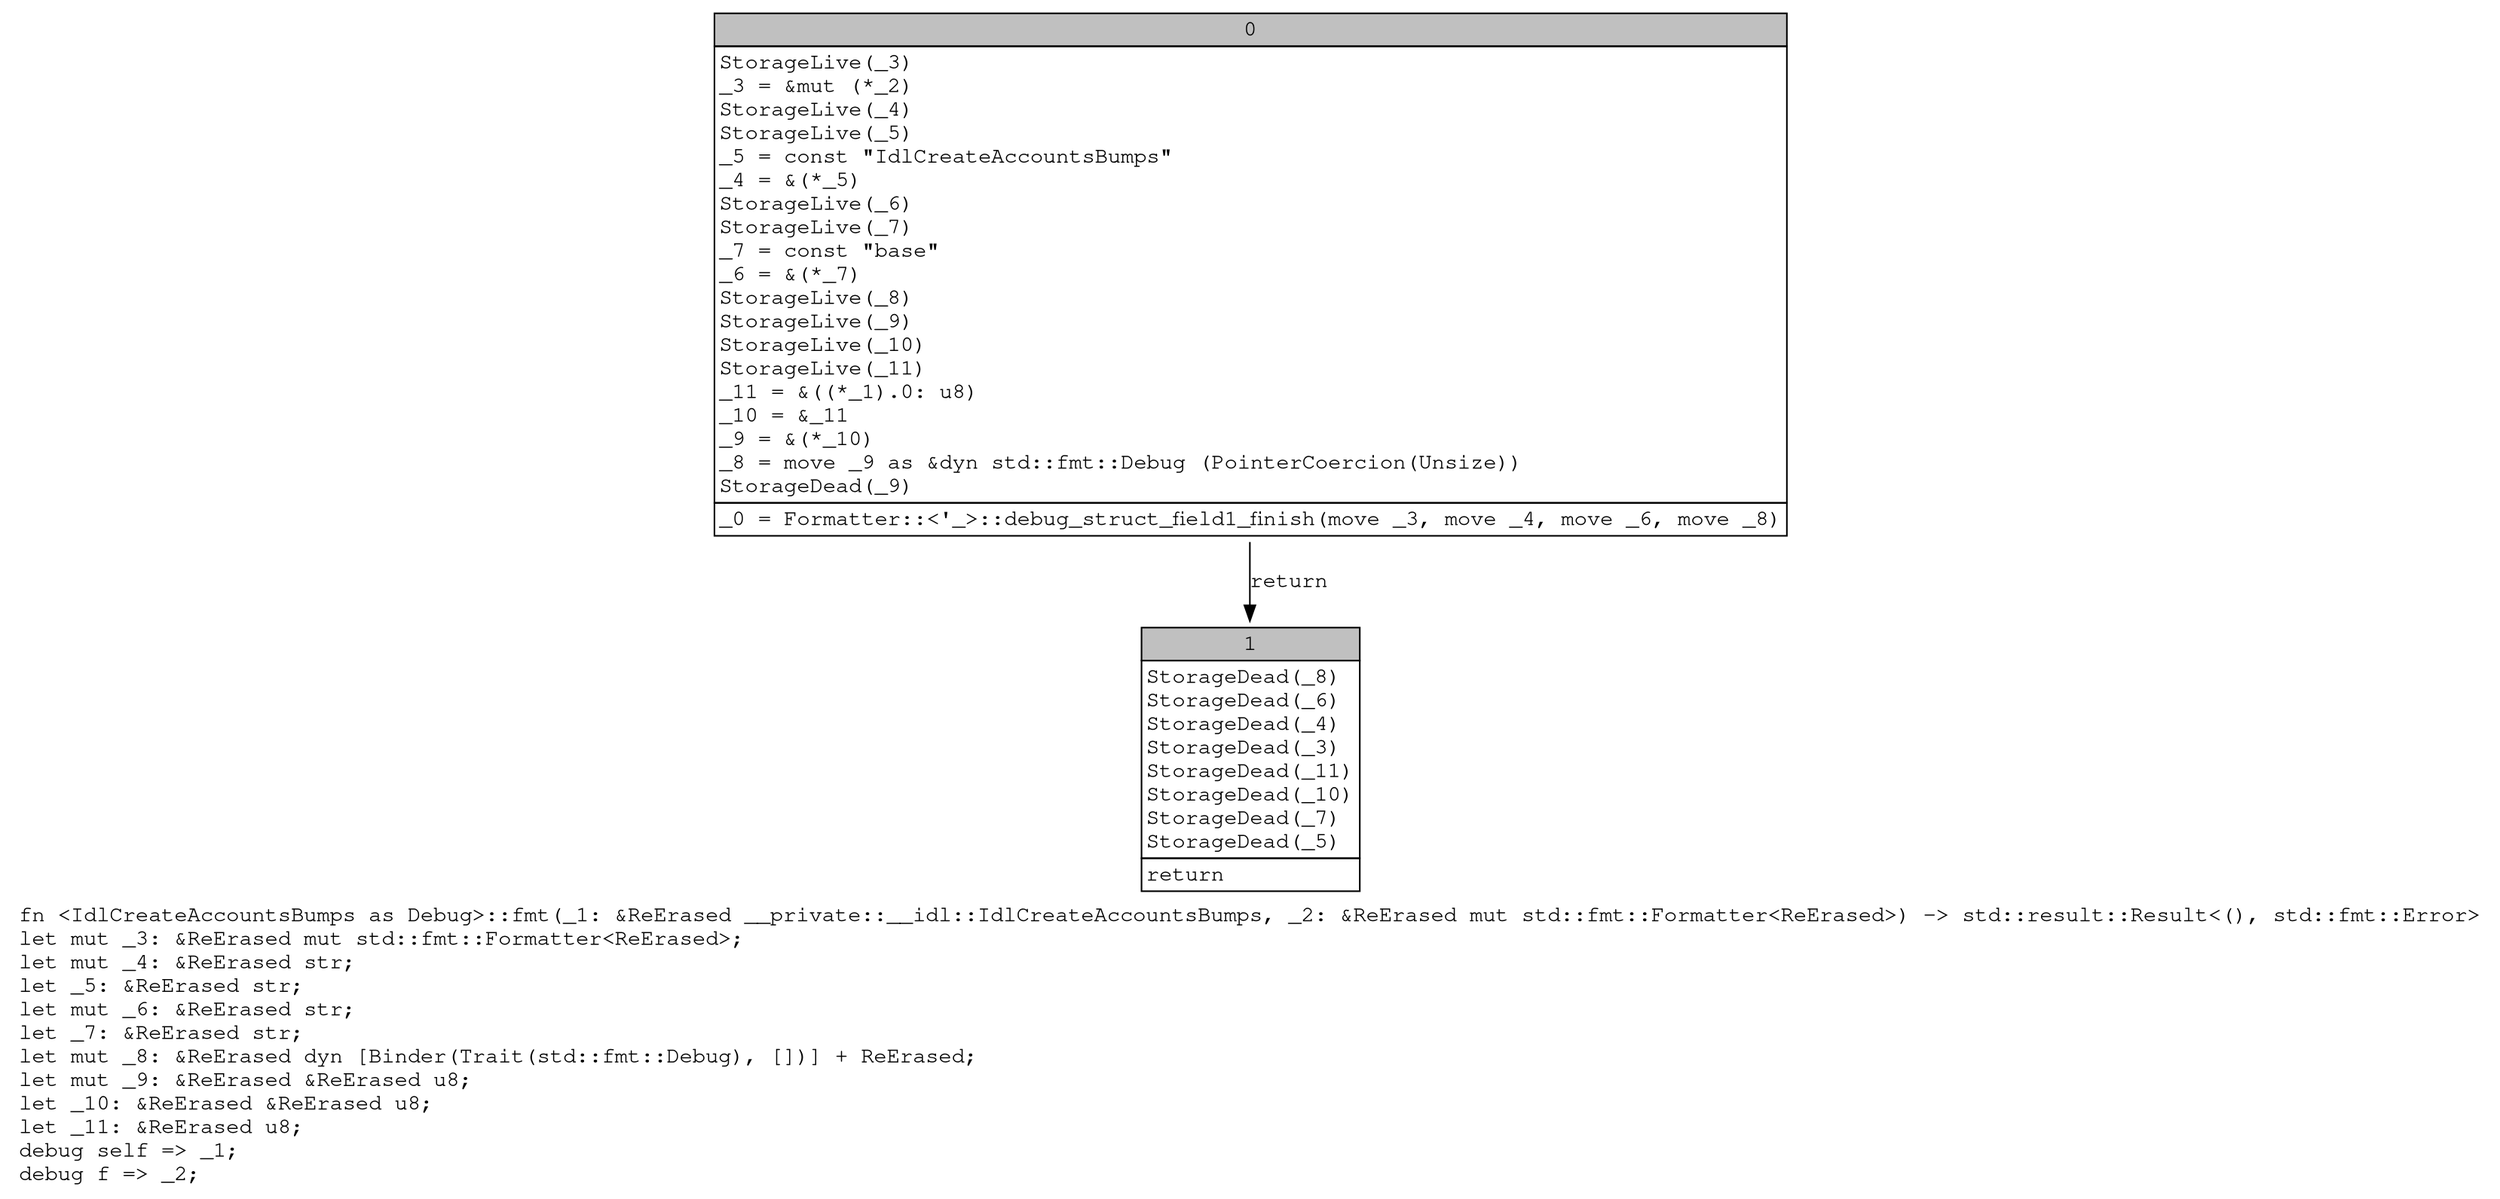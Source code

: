 digraph Mir_0_985 {
    graph [fontname="Courier, monospace"];
    node [fontname="Courier, monospace"];
    edge [fontname="Courier, monospace"];
    label=<fn &lt;IdlCreateAccountsBumps as Debug&gt;::fmt(_1: &amp;ReErased __private::__idl::IdlCreateAccountsBumps, _2: &amp;ReErased mut std::fmt::Formatter&lt;ReErased&gt;) -&gt; std::result::Result&lt;(), std::fmt::Error&gt;<br align="left"/>let mut _3: &amp;ReErased mut std::fmt::Formatter&lt;ReErased&gt;;<br align="left"/>let mut _4: &amp;ReErased str;<br align="left"/>let _5: &amp;ReErased str;<br align="left"/>let mut _6: &amp;ReErased str;<br align="left"/>let _7: &amp;ReErased str;<br align="left"/>let mut _8: &amp;ReErased dyn [Binder(Trait(std::fmt::Debug), [])] + ReErased;<br align="left"/>let mut _9: &amp;ReErased &amp;ReErased u8;<br align="left"/>let _10: &amp;ReErased &amp;ReErased u8;<br align="left"/>let _11: &amp;ReErased u8;<br align="left"/>debug self =&gt; _1;<br align="left"/>debug f =&gt; _2;<br align="left"/>>;
    bb0__0_985 [shape="none", label=<<table border="0" cellborder="1" cellspacing="0"><tr><td bgcolor="gray" align="center" colspan="1">0</td></tr><tr><td align="left" balign="left">StorageLive(_3)<br/>_3 = &amp;mut (*_2)<br/>StorageLive(_4)<br/>StorageLive(_5)<br/>_5 = const &quot;IdlCreateAccountsBumps&quot;<br/>_4 = &amp;(*_5)<br/>StorageLive(_6)<br/>StorageLive(_7)<br/>_7 = const &quot;base&quot;<br/>_6 = &amp;(*_7)<br/>StorageLive(_8)<br/>StorageLive(_9)<br/>StorageLive(_10)<br/>StorageLive(_11)<br/>_11 = &amp;((*_1).0: u8)<br/>_10 = &amp;_11<br/>_9 = &amp;(*_10)<br/>_8 = move _9 as &amp;dyn std::fmt::Debug (PointerCoercion(Unsize))<br/>StorageDead(_9)<br/></td></tr><tr><td align="left">_0 = Formatter::&lt;'_&gt;::debug_struct_field1_finish(move _3, move _4, move _6, move _8)</td></tr></table>>];
    bb1__0_985 [shape="none", label=<<table border="0" cellborder="1" cellspacing="0"><tr><td bgcolor="gray" align="center" colspan="1">1</td></tr><tr><td align="left" balign="left">StorageDead(_8)<br/>StorageDead(_6)<br/>StorageDead(_4)<br/>StorageDead(_3)<br/>StorageDead(_11)<br/>StorageDead(_10)<br/>StorageDead(_7)<br/>StorageDead(_5)<br/></td></tr><tr><td align="left">return</td></tr></table>>];
    bb0__0_985 -> bb1__0_985 [label="return"];
}
